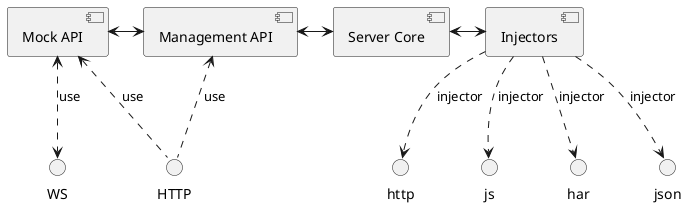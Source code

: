 @startuml
[Management API] <.. HTTP : use
[Mock API] <.. HTTP : use
[Mock API] <..> WS : use
[Mock API] <-> [Management API]
[Management API] <-> [Server Core]
[Server Core] <-> [Injectors]
[Injectors] ..> js : injector
[Injectors] ..> har : injector
[Injectors] ..> json : injector
[Injectors] ..> http : injector
@enduml
